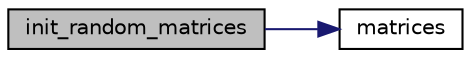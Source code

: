 digraph "init_random_matrices"
{
 // INTERACTIVE_SVG=YES
  edge [fontname="Helvetica",fontsize="10",labelfontname="Helvetica",labelfontsize="10"];
  node [fontname="Helvetica",fontsize="10",shape=record];
  rankdir="LR";
  Node26 [label="init_random_matrices",height=0.2,width=0.4,color="black", fillcolor="grey75", style="filled", fontcolor="black"];
  Node26 -> Node27 [color="midnightblue",fontsize="10",style="solid",fontname="Helvetica"];
  Node27 [label="matrices",height=0.2,width=0.4,color="black", fillcolor="white", style="filled",URL="$unit__tests_8cpp.html#af1bccb24e1ec3f0ac4cf0b2ba66dba10"];
}

